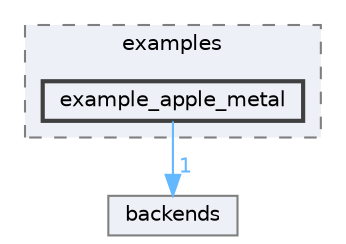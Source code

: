 digraph "runtime/imgui/examples/example_apple_metal"
{
 // LATEX_PDF_SIZE
  bgcolor="transparent";
  edge [fontname=Helvetica,fontsize=10,labelfontname=Helvetica,labelfontsize=10];
  node [fontname=Helvetica,fontsize=10,shape=box,height=0.2,width=0.4];
  compound=true
  subgraph clusterdir_ab944393f9802f1f645e8d187873bf1b {
    graph [ bgcolor="#edf0f7", pencolor="grey50", label="examples", fontname=Helvetica,fontsize=10 style="filled,dashed", URL="dir_ab944393f9802f1f645e8d187873bf1b.html",tooltip=""]
  dir_1985ad7aee24b0b3f9166732c2185467 [label="example_apple_metal", fillcolor="#edf0f7", color="grey25", style="filled,bold", URL="dir_1985ad7aee24b0b3f9166732c2185467.html",tooltip=""];
  }
  dir_248c6eab834282c3fd2db1e6009aeb27 [label="backends", fillcolor="#edf0f7", color="grey50", style="filled", URL="dir_248c6eab834282c3fd2db1e6009aeb27.html",tooltip=""];
  dir_1985ad7aee24b0b3f9166732c2185467->dir_248c6eab834282c3fd2db1e6009aeb27 [headlabel="1", labeldistance=1.5 headhref="dir_000043_000007.html" href="dir_000043_000007.html" color="steelblue1" fontcolor="steelblue1"];
}
